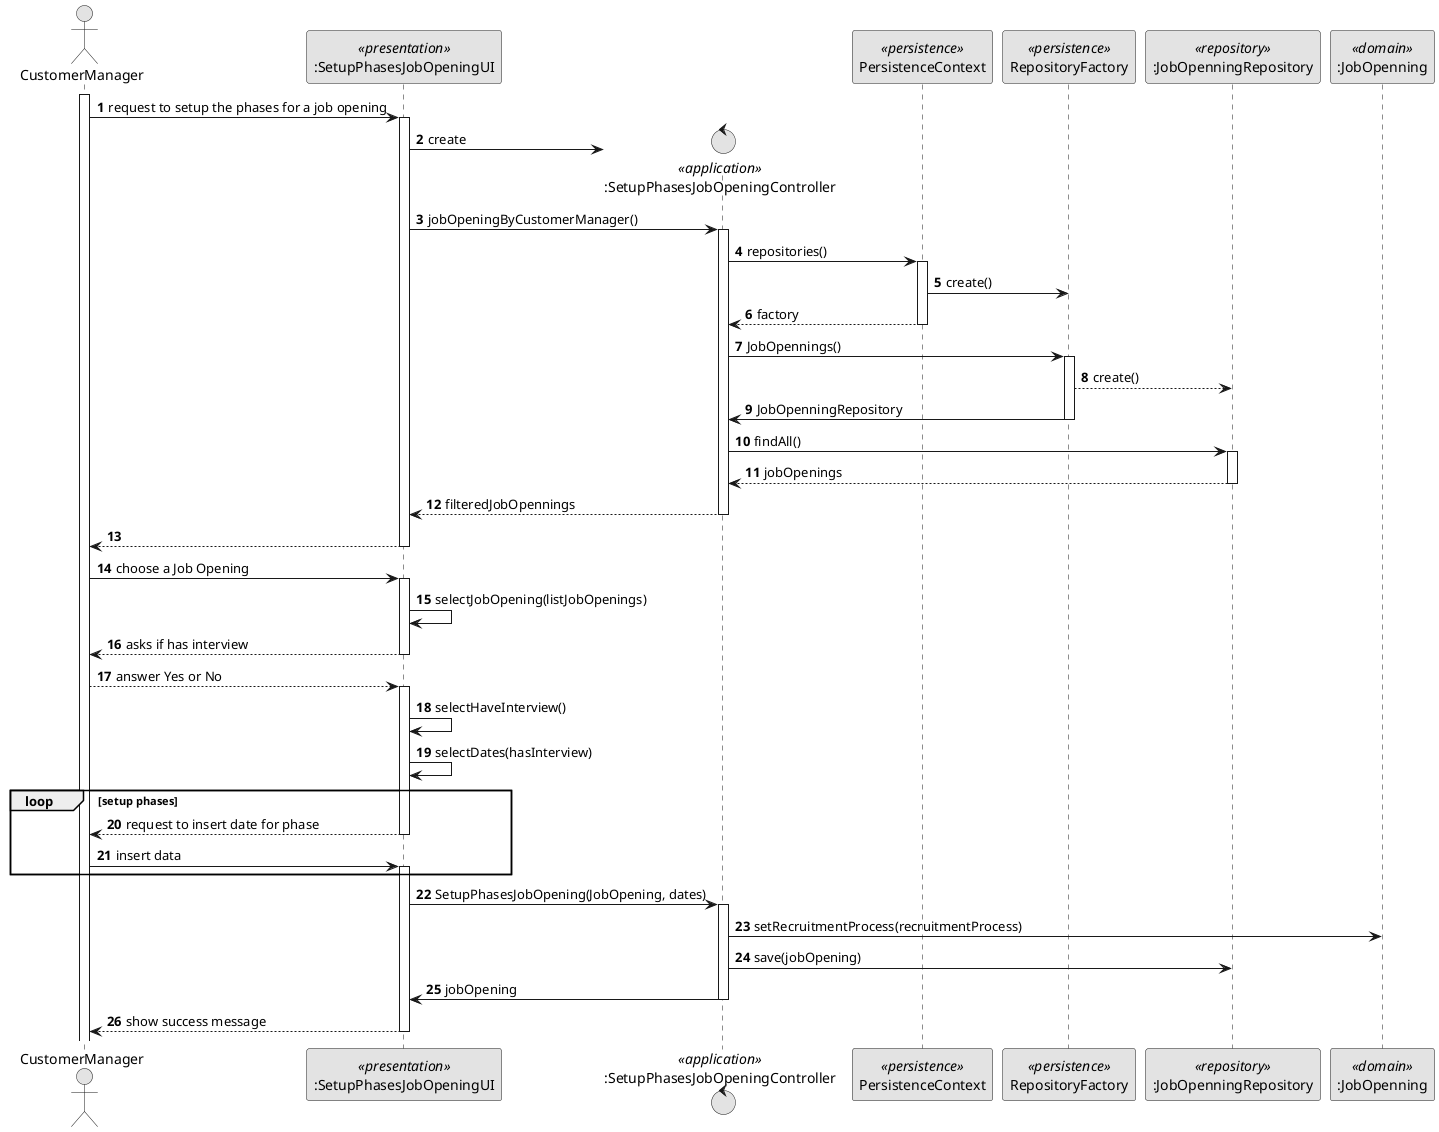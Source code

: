 @startuml
'https://plantuml.com/sequence-diagram

skinparam monochrome true
skinparam packageStyle rectangle
skinparam shadowing false

autonumber

actor CustomerManager as Actor
participant ":SetupPhasesJobOpeningUI" as UI <<presentation>>
control ":SetupPhasesJobOpeningController" as Controller <<application>>
participant "PersistenceContext" as Persistence <<persistence>>
participant "RepositoryFactory" as RepositoryFactory <<persistence>>
participant ":JobOpenningRepository" as JobOpenningRepository <<repository>>
participant ":JobOpenning" as JobOpenning <<domain>>


activate Actor
    Actor -> UI : request to setup the phases for a job opening
    activate UI


    UI-> Controller** : create


     UI -> Controller: jobOpeningByCustomerManager()

     activate Controller

     Controller->Persistence:repositories()
     activate Persistence
     Persistence->RepositoryFactory:create()
     Persistence-->Controller: factory
     deactivate Persistence


     Controller->RepositoryFactory: JobOpennings()
     activate RepositoryFactory
     RepositoryFactory-->JobOpenningRepository:create()
     RepositoryFactory->Controller : JobOpenningRepository

     deactivate RepositoryFactory

     Controller->JobOpenningRepository: findAll()

     activate JobOpenningRepository
     JobOpenningRepository --> Controller : jobOpenings
     deactivate JobOpenningRepository

     Controller-->UI: filteredJobOpennings
     deactivate Controller

     UI-->Actor:

deactivate UI

    Actor->UI : choose a Job Opening
    activate UI
     UI -> UI : selectJobOpening(listJobOpenings)

     UI --> Actor : asks if has interview
     deactivate UI

     Actor --> UI : answer Yes or No
     activate UI

     UI -> UI : selectHaveInterview()

     UI -> UI : selectDates(hasInterview)


    loop setup phases
    UI-->Actor: request to insert date for phase
    deactivate UI

    Actor->UI : insert data
    activate UI

    end loop

    UI->Controller : SetupPhasesJobOpening(JobOpening, dates)
    activate Controller
    Controller-> JobOpenning : setRecruitmentProcess(recruitmentProcess)




    Controller->JobOpenningRepository : save(jobOpening)


    Controller -> UI : jobOpening
    deactivate Controller


    UI-->Actor: show success message

    deactivate UI








@enduml